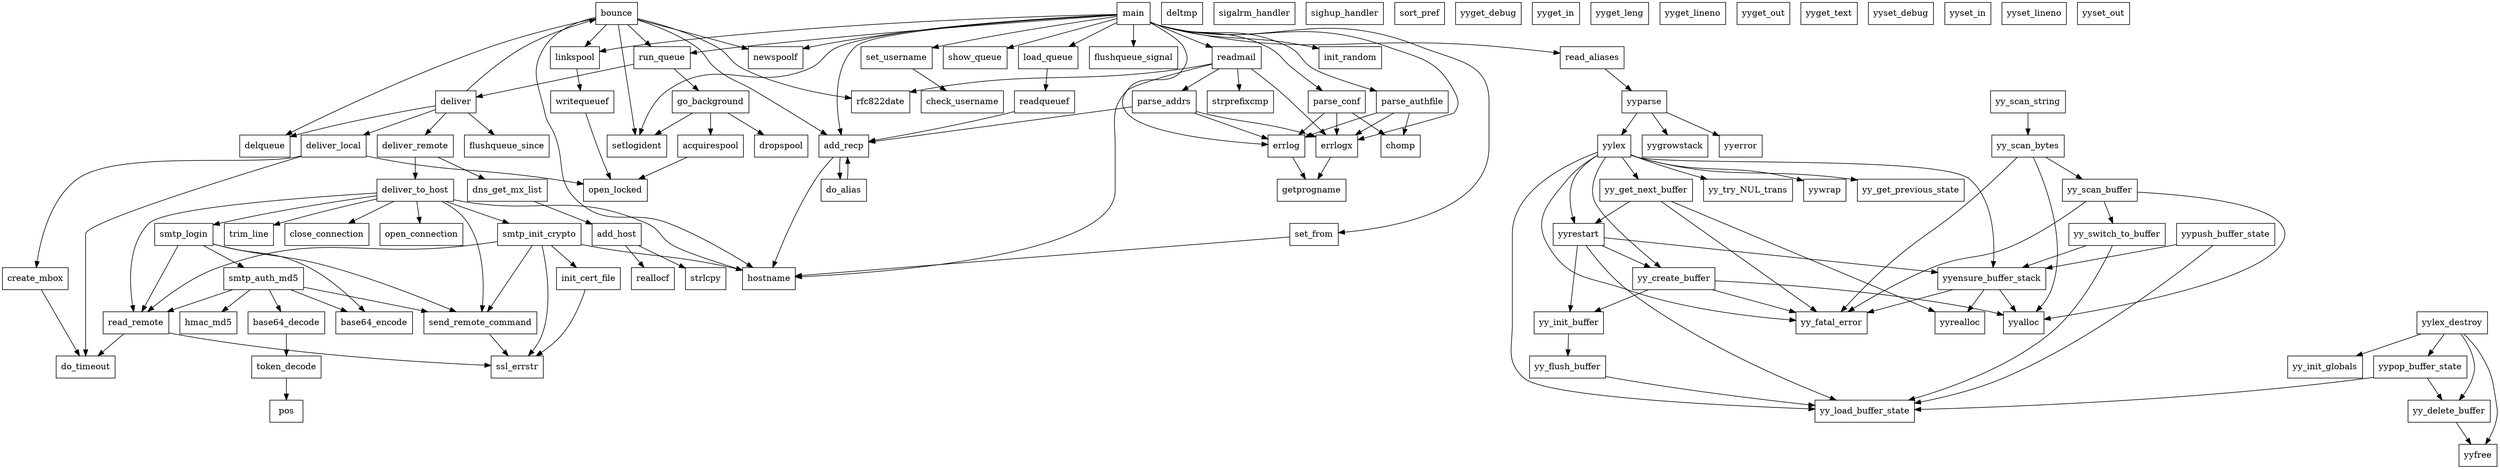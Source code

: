 digraph CallGraph {
1 [label="acquirespool", shape="box"]
79 [label="add_host", shape="box"]
259 [label="add_recp", shape="box"]
527 [label="base64_decode", shape="box"]
641 [label="base64_encode", shape="box"]
815 [label="bounce", shape="box"]
1003 [label="check_username", shape="box"]
1045 [label="chomp", shape="box"]
1078 [label="close_connection", shape="box"]
1109 [label="create_mbox", shape="box"]
1239 [label="deliver", shape="box"]
1372 [label="deliver_local", shape="box"]
1651 [label="deliver_remote", shape="box"]
1766 [label="deliver_to_host", shape="box"]
2304 [label="delqueue", shape="box"]
2345 [label="deltmp", shape="box"]
2369 [label="dns_get_mx_list", shape="box"]
2668 [label="do_alias", shape="box"]
2744 [label="do_timeout", shape="box"]
2810 [label="dropspool", shape="box"]
2870 [label="errlog", shape="box"]
2935 [label="errlogx", shape="box"]
2988 [label="flushqueue_signal", shape="box"]
3036 [label="flushqueue_since", shape="box"]
3095 [label="getprogname", shape="box"]
3099 [label="go_background", shape="box"]
3202 [label="hmac_md5", shape="box"]
3306 [label="hostname", shape="box"]
3482 [label="init_cert_file", shape="box"]
3537 [label="init_random", shape="box"]
3585 [label="linkspool", shape="box"]
3770 [label="load_queue", shape="box"]
3916 [label="main", shape="box"]
4406 [label="newspoolf", shape="box"]
4542 [label="open_connection", shape="box"]
4622 [label="open_locked", shape="box"]
4716 [label="parse_addrs", shape="box"]
5054 [label="parse_authfile", shape="box"]
5181 [label="parse_conf", shape="box"]
5562 [label="pos", shape="box"]
5602 [label="read_aliases", shape="box"]
5636 [label="read_remote", shape="box"]
6004 [label="readmail", shape="box"]
6354 [label="readqueuef", shape="box"]
6638 [label="reallocf", shape="box"]
6667 [label="rfc822date", shape="box"]
6686 [label="run_queue", shape="box"]
6709 [label="send_remote_command", shape="box"]
6838 [label="set_from", shape="box"]
6934 [label="set_username", shape="box"]
7005 [label="setlogident", shape="box"]
7038 [label="show_queue", shape="box"]
7100 [label="sigalrm_handler", shape="box"]
7114 [label="sighup_handler", shape="box"]
7121 [label="smtp_auth_md5", shape="box"]
7262 [label="smtp_init_crypto", shape="box"]
7420 [label="smtp_login", shape="box"]
7561 [label="sort_pref", shape="box"]
7614 [label="ssl_errstr", shape="box"]
7634 [label="strlcpy", shape="box"]
7717 [label="strprefixcmp", shape="box"]
7731 [label="token_decode", shape="box"]
7815 [label="trim_line", shape="box"]
7865 [label="writequeuef", shape="box"]
7953 [label="yy_create_buffer", shape="box"]
8003 [label="yy_delete_buffer", shape="box"]
8054 [label="yy_fatal_error", shape="box"]
8065 [label="yy_flush_buffer", shape="box"]
8123 [label="yy_get_next_buffer", shape="box"]
8620 [label="yy_get_previous_state", shape="box"]
8739 [label="yy_init_buffer", shape="box"]
8807 [label="yy_init_globals", shape="box"]
8819 [label="yy_load_buffer_state", shape="box"]
8847 [label="yy_scan_buffer", shape="box"]
8939 [label="yy_scan_bytes", shape="box"]
9014 [label="yy_scan_string", shape="box"]
9024 [label="yy_switch_to_buffer", shape="box"]
9092 [label="yy_try_NUL_trans", shape="box"]
9184 [label="yyalloc", shape="box"]
9192 [label="yyensure_buffer_stack", shape="box"]
9262 [label="yyerror", shape="box"]
9271 [label="yyfree", shape="box"]
9279 [label="yyget_debug", shape="box"]
9283 [label="yyget_in", shape="box"]
9287 [label="yyget_leng", shape="box"]
9291 [label="yyget_lineno", shape="box"]
9295 [label="yyget_out", shape="box"]
9299 [label="yyget_text", shape="box"]
9303 [label="yygrowstack", shape="box"]
9431 [label="yylex", shape="box"]
10044 [label="yylex_destroy", shape="box"]
10090 [label="yyparse", shape="box"]
10766 [label="yypop_buffer_state", shape="box"]
10832 [label="yypush_buffer_state", shape="box"]
10907 [label="yyrealloc", shape="box"]
10919 [label="yyrestart", shape="box"]
10965 [label="yyset_debug", shape="box"]
10973 [label="yyset_in", shape="box"]
10981 [label="yyset_lineno", shape="box"]
10989 [label="yyset_out", shape="box"]
10997 [label="yywrap", shape="box"]
1 -> 4622 []
79 -> 6638 []
79 -> 7634 []
259 -> 3306 []
259 -> 2668 []
527 -> 7731 []
815 -> 3306 []
815 -> 3585 []
815 -> 2304 []
815 -> 6686 []
815 -> 4406 []
815 -> 7005 []
815 -> 259 []
815 -> 6667 []
1109 -> 2744 []
1239 -> 3036 []
1239 -> 1372 []
1239 -> 2304 []
1239 -> 815 []
1239 -> 1651 []
1372 -> 1109 []
1372 -> 4622 []
1372 -> 2744 []
1651 -> 1766 []
1651 -> 2369 []
1766 -> 5636 []
1766 -> 7262 []
1766 -> 3306 []
1766 -> 6709 []
1766 -> 7420 []
1766 -> 7815 []
1766 -> 4542 []
1766 -> 1078 []
2369 -> 79 []
2668 -> 259 []
2870 -> 3095 []
2935 -> 3095 []
3099 -> 2810 []
3099 -> 7005 []
3099 -> 1 []
3482 -> 7614 []
3585 -> 7865 []
3770 -> 6354 []
3916 -> 6686 []
3916 -> 5602 []
3916 -> 4406 []
3916 -> 3537 []
3916 -> 7005 []
3916 -> 2870 []
3916 -> 259 []
3916 -> 3770 []
3916 -> 6934 []
3916 -> 2935 []
3916 -> 7038 []
3916 -> 3585 []
3916 -> 2988 []
3916 -> 5181 []
3916 -> 6004 []
3916 -> 5054 []
3916 -> 6838 []
4716 -> 2935 []
4716 -> 2870 []
4716 -> 259 []
5054 -> 1045 []
5054 -> 2870 []
5054 -> 2935 []
5181 -> 1045 []
5181 -> 2870 []
5181 -> 2935 []
5602 -> 10090 []
5636 -> 2744 []
5636 -> 7614 []
6004 -> 3306 []
6004 -> 6667 []
6004 -> 4716 []
6004 -> 2935 []
6004 -> 7717 []
6354 -> 259 []
6686 -> 3099 []
6686 -> 1239 []
6709 -> 7614 []
6838 -> 3306 []
6934 -> 1003 []
7121 -> 5636 []
7121 -> 3202 []
7121 -> 6709 []
7121 -> 527 []
7121 -> 641 []
7262 -> 5636 []
7262 -> 3306 []
7262 -> 6709 []
7262 -> 3482 []
7262 -> 7614 []
7420 -> 5636 []
7420 -> 7121 []
7420 -> 6709 []
7420 -> 641 []
7731 -> 5562 []
7865 -> 4622 []
7953 -> 8739 []
7953 -> 8054 []
7953 -> 9184 []
8003 -> 9271 []
8065 -> 8819 []
8123 -> 10907 []
8123 -> 10919 []
8123 -> 8054 []
8739 -> 8065 []
8847 -> 9024 []
8847 -> 8054 []
8847 -> 9184 []
8939 -> 8054 []
8939 -> 9184 []
8939 -> 8847 []
9014 -> 8939 []
9024 -> 9192 []
9024 -> 8819 []
9192 -> 10907 []
9192 -> 8054 []
9192 -> 9184 []
9431 -> 10997 []
9431 -> 8819 []
9431 -> 8054 []
9431 -> 9192 []
9431 -> 7953 []
9431 -> 8620 []
9431 -> 8123 []
9431 -> 10919 []
9431 -> 9092 []
10044 -> 8807 []
10044 -> 10766 []
10044 -> 8003 []
10044 -> 9271 []
10090 -> 9262 []
10090 -> 9303 []
10090 -> 9431 []
10766 -> 8003 []
10766 -> 8819 []
10832 -> 9192 []
10832 -> 8819 []
10919 -> 8739 []
10919 -> 9192 []
10919 -> 7953 []
10919 -> 8819 []
}
